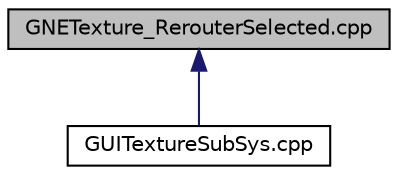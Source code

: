 digraph "GNETexture_RerouterSelected.cpp"
{
  edge [fontname="Helvetica",fontsize="10",labelfontname="Helvetica",labelfontsize="10"];
  node [fontname="Helvetica",fontsize="10",shape=record];
  Node1 [label="GNETexture_RerouterSelected.cpp",height=0.2,width=0.4,color="black", fillcolor="grey75", style="filled", fontcolor="black"];
  Node1 -> Node2 [dir="back",color="midnightblue",fontsize="10",style="solid",fontname="Helvetica"];
  Node2 [label="GUITextureSubSys.cpp",height=0.2,width=0.4,color="black", fillcolor="white", style="filled",URL="$d3/d53/_g_u_i_texture_sub_sys_8cpp.html"];
}
